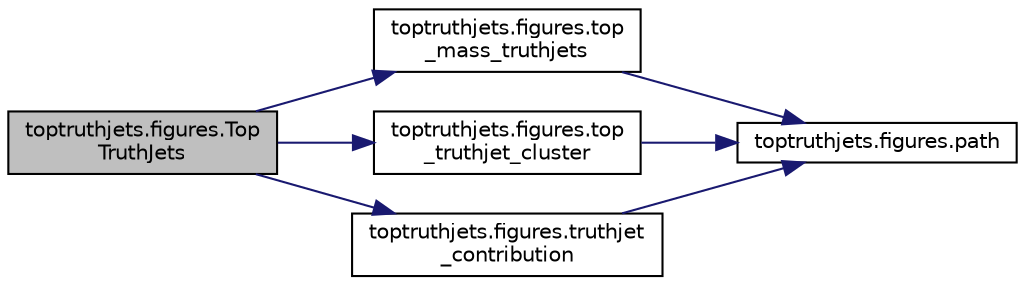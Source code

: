 digraph "toptruthjets.figures.TopTruthJets"
{
 // INTERACTIVE_SVG=YES
 // LATEX_PDF_SIZE
  edge [fontname="Helvetica",fontsize="10",labelfontname="Helvetica",labelfontsize="10"];
  node [fontname="Helvetica",fontsize="10",shape=record];
  rankdir="LR";
  Node1 [label="toptruthjets.figures.Top\lTruthJets",height=0.2,width=0.4,color="black", fillcolor="grey75", style="filled", fontcolor="black",tooltip=" "];
  Node1 -> Node2 [color="midnightblue",fontsize="10",style="solid",fontname="Helvetica"];
  Node2 [label="toptruthjets.figures.top\l_mass_truthjets",height=0.2,width=0.4,color="black", fillcolor="white", style="filled",URL="$namespacetoptruthjets_1_1figures.html#a7774dfbea2baf23e615b5cf11e260eeb",tooltip=" "];
  Node2 -> Node3 [color="midnightblue",fontsize="10",style="solid",fontname="Helvetica"];
  Node3 [label="toptruthjets.figures.path",height=0.2,width=0.4,color="black", fillcolor="white", style="filled",URL="$namespacetoptruthjets_1_1figures.html#a8324a25bf0fe2b859179c7825273f4c6",tooltip=" "];
  Node1 -> Node4 [color="midnightblue",fontsize="10",style="solid",fontname="Helvetica"];
  Node4 [label="toptruthjets.figures.top\l_truthjet_cluster",height=0.2,width=0.4,color="black", fillcolor="white", style="filled",URL="$namespacetoptruthjets_1_1figures.html#a3051297d0bf592573da18208f3e87ca8",tooltip=" "];
  Node4 -> Node3 [color="midnightblue",fontsize="10",style="solid",fontname="Helvetica"];
  Node1 -> Node5 [color="midnightblue",fontsize="10",style="solid",fontname="Helvetica"];
  Node5 [label="toptruthjets.figures.truthjet\l_contribution",height=0.2,width=0.4,color="black", fillcolor="white", style="filled",URL="$namespacetoptruthjets_1_1figures.html#aca87459a368b8cd158375983b24d02ab",tooltip=" "];
  Node5 -> Node3 [color="midnightblue",fontsize="10",style="solid",fontname="Helvetica"];
}
